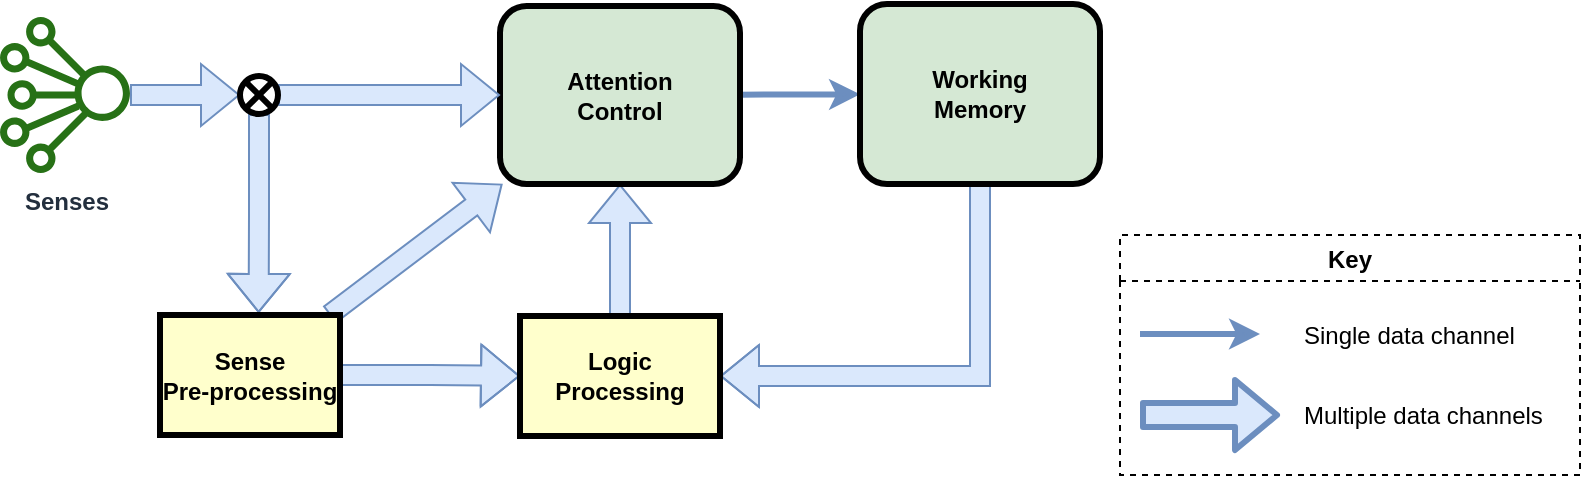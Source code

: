 <mxfile version="12.3.2" type="device" pages="2"><diagram id="9cVpLjDewYbODOeYC-9h" name="basic-state-machine"><mxGraphModel dx="1185" dy="685" grid="1" gridSize="10" guides="1" tooltips="1" connect="1" arrows="1" fold="1" page="1" pageScale="1" pageWidth="827" pageHeight="1169" math="0" shadow="0"><root><mxCell id="UXM9j36cARbnwU5X0B6o-0"/><mxCell id="UXM9j36cARbnwU5X0B6o-1" parent="UXM9j36cARbnwU5X0B6o-0"/><mxCell id="CiRXPR0tpvng1tBiPYj9-4" style="rounded=0;orthogonalLoop=1;jettySize=auto;html=1;shape=flexArrow;fillColor=#dae8fc;strokeColor=#6c8ebf;entryX=0.5;entryY=1;entryDx=0;entryDy=0;" edge="1" parent="UXM9j36cARbnwU5X0B6o-1" source="CiRXPR0tpvng1tBiPYj9-17" target="CiRXPR0tpvng1tBiPYj9-6"><mxGeometry relative="1" as="geometry"><mxPoint x="290" y="135.5" as="sourcePoint"/></mxGeometry></mxCell><mxCell id="CiRXPR0tpvng1tBiPYj9-5" style="rounded=0;orthogonalLoop=1;jettySize=auto;html=1;strokeWidth=3;fillColor=#dae8fc;strokeColor=#6c8ebf;" edge="1" parent="UXM9j36cARbnwU5X0B6o-1" source="CiRXPR0tpvng1tBiPYj9-6" target="CiRXPR0tpvng1tBiPYj9-9"><mxGeometry relative="1" as="geometry"/></mxCell><mxCell id="CiRXPR0tpvng1tBiPYj9-6" value="Attention&lt;br&gt;Control" style="rounded=1;whiteSpace=wrap;html=1;strokeWidth=3;fillColor=#d5e8d4;strokeColor=#000000;fontStyle=1" vertex="1" parent="UXM9j36cARbnwU5X0B6o-1"><mxGeometry x="260" y="21" width="120" height="89" as="geometry"/></mxCell><mxCell id="CiRXPR0tpvng1tBiPYj9-8" style="rounded=0;orthogonalLoop=1;jettySize=auto;html=1;shape=flexArrow;fillColor=#dae8fc;strokeColor=#6c8ebf;entryX=1;entryY=0.5;entryDx=0;entryDy=0;edgeStyle=orthogonalEdgeStyle;exitX=0.5;exitY=1;exitDx=0;exitDy=0;" edge="1" parent="UXM9j36cARbnwU5X0B6o-1" source="CiRXPR0tpvng1tBiPYj9-9" target="CiRXPR0tpvng1tBiPYj9-17"><mxGeometry relative="1" as="geometry"><mxPoint x="370" y="210.833" as="targetPoint"/><Array as="points"><mxPoint x="500" y="206"/></Array></mxGeometry></mxCell><mxCell id="CiRXPR0tpvng1tBiPYj9-9" value="Working&lt;br&gt;Memory" style="rounded=1;whiteSpace=wrap;html=1;strokeWidth=3;fillColor=#d5e8d4;strokeColor=#000000;fontStyle=1" vertex="1" parent="UXM9j36cARbnwU5X0B6o-1"><mxGeometry x="440" y="20" width="120" height="90" as="geometry"/></mxCell><mxCell id="CiRXPR0tpvng1tBiPYj9-22" style="edgeStyle=orthogonalEdgeStyle;rounded=0;orthogonalLoop=1;jettySize=auto;html=1;entryX=0;entryY=0.5;entryDx=0;entryDy=0;shape=flexArrow;fillColor=#dae8fc;strokeColor=#6c8ebf;" edge="1" parent="UXM9j36cARbnwU5X0B6o-1" source="CiRXPR0tpvng1tBiPYj9-23" target="CiRXPR0tpvng1tBiPYj9-26"><mxGeometry relative="1" as="geometry"/></mxCell><mxCell id="CiRXPR0tpvng1tBiPYj9-23" value="Senses" style="outlineConnect=0;fontColor=#232F3E;gradientColor=none;fillColor=#277116;strokeColor=none;dashed=0;verticalLabelPosition=bottom;verticalAlign=top;align=center;html=1;fontSize=12;fontStyle=1;aspect=fixed;pointerEvents=1;shape=mxgraph.aws4.iot_analytics_channel;" vertex="1" parent="UXM9j36cARbnwU5X0B6o-1"><mxGeometry x="10" y="26.5" width="65" height="78" as="geometry"/></mxCell><mxCell id="CiRXPR0tpvng1tBiPYj9-24" style="edgeStyle=orthogonalEdgeStyle;rounded=0;orthogonalLoop=1;jettySize=auto;html=1;shape=flexArrow;fillColor=#dae8fc;strokeColor=#6c8ebf;" edge="1" parent="UXM9j36cARbnwU5X0B6o-1" source="CiRXPR0tpvng1tBiPYj9-26" target="CiRXPR0tpvng1tBiPYj9-6"><mxGeometry relative="1" as="geometry"/></mxCell><mxCell id="CiRXPR0tpvng1tBiPYj9-25" style="rounded=0;orthogonalLoop=1;jettySize=auto;html=1;shape=flexArrow;fillColor=#dae8fc;strokeColor=#6c8ebf;entryX=0.548;entryY=-0.017;entryDx=0;entryDy=0;entryPerimeter=0;edgeStyle=orthogonalEdgeStyle;" edge="1" parent="UXM9j36cARbnwU5X0B6o-1" source="CiRXPR0tpvng1tBiPYj9-26" target="CiRXPR0tpvng1tBiPYj9-21"><mxGeometry relative="1" as="geometry"><mxPoint x="136" y="165.5" as="targetPoint"/></mxGeometry></mxCell><mxCell id="CiRXPR0tpvng1tBiPYj9-26" value="" style="shape=sumEllipse;perimeter=ellipsePerimeter;whiteSpace=wrap;html=1;backgroundOutline=1;strokeColor=#000000;strokeWidth=3;" vertex="1" parent="UXM9j36cARbnwU5X0B6o-1"><mxGeometry x="130" y="56" width="19" height="19" as="geometry"/></mxCell><mxCell id="CiRXPR0tpvng1tBiPYj9-27" style="edgeStyle=orthogonalEdgeStyle;rounded=0;orthogonalLoop=1;jettySize=auto;html=1;shape=flexArrow;fillColor=#dae8fc;strokeColor=#6c8ebf;" edge="1" parent="UXM9j36cARbnwU5X0B6o-1" source="CiRXPR0tpvng1tBiPYj9-21" target="CiRXPR0tpvng1tBiPYj9-17"><mxGeometry relative="1" as="geometry"/></mxCell><mxCell id="CiRXPR0tpvng1tBiPYj9-32" value="Key" style="swimlane;strokeColor=#000000;strokeWidth=1;dashed=1;align=center;" vertex="1" parent="UXM9j36cARbnwU5X0B6o-1"><mxGeometry x="570" y="135.5" width="230" height="120" as="geometry"/></mxCell><mxCell id="CiRXPR0tpvng1tBiPYj9-33" value="" style="endArrow=classic;html=1;strokeWidth=3;fillColor=#dae8fc;strokeColor=#6c8ebf;shape=flexArrow;" edge="1" parent="CiRXPR0tpvng1tBiPYj9-32"><mxGeometry width="50" height="50" relative="1" as="geometry"><mxPoint x="10" y="90" as="sourcePoint"/><mxPoint x="80" y="90" as="targetPoint"/></mxGeometry></mxCell><mxCell id="CiRXPR0tpvng1tBiPYj9-34" value="Single data channel" style="text;html=1;strokeColor=none;fillColor=none;align=left;verticalAlign=middle;whiteSpace=wrap;rounded=0;dashed=1;" vertex="1" parent="CiRXPR0tpvng1tBiPYj9-32"><mxGeometry x="90" y="40" width="140" height="20" as="geometry"/></mxCell><mxCell id="CiRXPR0tpvng1tBiPYj9-35" value="Multiple data channels" style="text;html=1;strokeColor=none;fillColor=none;align=left;verticalAlign=middle;whiteSpace=wrap;rounded=0;dashed=1;" vertex="1" parent="CiRXPR0tpvng1tBiPYj9-32"><mxGeometry x="90" y="80" width="140" height="20" as="geometry"/></mxCell><mxCell id="CiRXPR0tpvng1tBiPYj9-36" value="" style="endArrow=classic;html=1;strokeWidth=3;fillColor=#dae8fc;strokeColor=#6c8ebf;" edge="1" parent="CiRXPR0tpvng1tBiPYj9-32"><mxGeometry width="50" height="50" relative="1" as="geometry"><mxPoint x="10" y="49.5" as="sourcePoint"/><mxPoint x="70" y="49.5" as="targetPoint"/></mxGeometry></mxCell><mxCell id="CiRXPR0tpvng1tBiPYj9-43" style="rounded=0;orthogonalLoop=1;jettySize=auto;html=1;shape=flexArrow;fillColor=#dae8fc;strokeColor=#6c8ebf;" edge="1" parent="UXM9j36cARbnwU5X0B6o-1" source="CiRXPR0tpvng1tBiPYj9-21" target="CiRXPR0tpvng1tBiPYj9-6"><mxGeometry relative="1" as="geometry"><mxPoint x="180" y="205.5" as="sourcePoint"/><mxPoint x="260" y="121" as="targetPoint"/></mxGeometry></mxCell><mxCell id="CiRXPR0tpvng1tBiPYj9-21" value="Sense&#10;Pre-processing" style="whiteSpace=wrap;align=center;verticalAlign=middle;fontStyle=1;strokeWidth=3;fillColor=#FFFFCC" vertex="1" parent="UXM9j36cARbnwU5X0B6o-1"><mxGeometry x="90" y="175.5" width="90" height="60" as="geometry"/></mxCell><mxCell id="CiRXPR0tpvng1tBiPYj9-17" value="Logic&#10;Processing" style="whiteSpace=wrap;align=center;verticalAlign=middle;fontStyle=1;strokeWidth=3;fillColor=#FFFFCC" vertex="1" parent="UXM9j36cARbnwU5X0B6o-1"><mxGeometry x="270" y="176" width="100" height="60" as="geometry"/></mxCell></root></mxGraphModel></diagram><diagram id="tH9KbXiPb9g6bRNzlGBP" name="sample"><mxGraphModel dx="2272" dy="822" grid="1" gridSize="10" guides="1" tooltips="1" connect="1" arrows="1" fold="1" page="1" pageScale="1" pageWidth="850" pageHeight="1100" math="0" shadow="0"><root><mxCell id="tf9hn08iEEeP79UZj41Y-0"/><mxCell id="tf9hn08iEEeP79UZj41Y-1" parent="tf9hn08iEEeP79UZj41Y-0"/><mxCell id="eYJyfWhqS5gVfBCPj7xY-7" style="rounded=0;orthogonalLoop=1;jettySize=auto;html=1;shape=flexArrow;fillColor=#dae8fc;strokeColor=#6c8ebf;" parent="tf9hn08iEEeP79UZj41Y-1" source="eYJyfWhqS5gVfBCPj7xY-3" target="buPZH4C9UyL7F6Tmg2io-0" edge="1"><mxGeometry relative="1" as="geometry"/></mxCell><mxCell id="6zEW-WFVkeG7SYZDTxiy-12" style="edgeStyle=orthogonalEdgeStyle;rounded=0;orthogonalLoop=1;jettySize=auto;html=1;entryX=0.5;entryY=0;entryDx=0;entryDy=0;fillColor=#dae8fc;strokeColor=#6c8ebf;strokeWidth=3;" parent="tf9hn08iEEeP79UZj41Y-1" source="kQQYcMag5x8irjgTKtCv-0" target="6zEW-WFVkeG7SYZDTxiy-10" edge="1"><mxGeometry relative="1" as="geometry"/></mxCell><mxCell id="thBa8MXQlyVyjJkjQiXx-1" style="edgeStyle=orthogonalEdgeStyle;rounded=0;orthogonalLoop=1;jettySize=auto;html=1;fillColor=#dae8fc;strokeColor=#6c8ebf;strokeWidth=3;" parent="tf9hn08iEEeP79UZj41Y-1" source="kQQYcMag5x8irjgTKtCv-0" target="thBa8MXQlyVyjJkjQiXx-0" edge="1"><mxGeometry relative="1" as="geometry"/></mxCell><mxCell id="kQQYcMag5x8irjgTKtCv-0" value="Conscious Feedback" style="shape=process;whiteSpace=wrap;align=center;verticalAlign=middle;size=0.048;fontStyle=1;strokeWidth=3;fillColor=#FFCCCC" parent="tf9hn08iEEeP79UZj41Y-1" vertex="1"><mxGeometry x="350" y="490" width="150" height="31" as="geometry"/></mxCell><mxCell id="6zEW-WFVkeG7SYZDTxiy-17" style="rounded=0;orthogonalLoop=1;jettySize=auto;html=1;shape=flexArrow;fillColor=#dae8fc;strokeColor=#6c8ebf;entryX=0.5;entryY=1;entryDx=0;entryDy=0;exitX=0.556;exitY=0;exitDx=0;exitDy=0;exitPerimeter=0;" parent="tf9hn08iEEeP79UZj41Y-1" source="WBPvgpryLSOvHPKvin3r-3" target="buPZH4C9UyL7F6Tmg2io-0" edge="1"><mxGeometry relative="1" as="geometry"><mxPoint x="180" y="680" as="sourcePoint"/></mxGeometry></mxCell><mxCell id="thBa8MXQlyVyjJkjQiXx-3" style="rounded=0;orthogonalLoop=1;jettySize=auto;html=1;strokeWidth=3;fillColor=#dae8fc;strokeColor=#6c8ebf;" parent="tf9hn08iEEeP79UZj41Y-1" source="buPZH4C9UyL7F6Tmg2io-0" target="buPZH4C9UyL7F6Tmg2io-2" edge="1"><mxGeometry relative="1" as="geometry"/></mxCell><mxCell id="buPZH4C9UyL7F6Tmg2io-0" value="Attention&lt;br&gt;Attenuator" style="rounded=1;whiteSpace=wrap;html=1;strokeWidth=3;fillColor=#d5e8d4;strokeColor=#000000;fontStyle=1" parent="tf9hn08iEEeP79UZj41Y-1" vertex="1"><mxGeometry x="150" y="565.5" width="120" height="89" as="geometry"/></mxCell><mxCell id="6zEW-WFVkeG7SYZDTxiy-13" style="edgeStyle=orthogonalEdgeStyle;rounded=0;orthogonalLoop=1;jettySize=auto;html=1;shape=flexArrow;fillColor=#dae8fc;strokeColor=#6c8ebf;" parent="tf9hn08iEEeP79UZj41Y-1" source="buPZH4C9UyL7F6Tmg2io-2" target="kQQYcMag5x8irjgTKtCv-0" edge="1"><mxGeometry relative="1" as="geometry"/></mxCell><mxCell id="6zEW-WFVkeG7SYZDTxiy-18" style="rounded=0;orthogonalLoop=1;jettySize=auto;html=1;shape=flexArrow;fillColor=#dae8fc;strokeColor=#6c8ebf;" parent="tf9hn08iEEeP79UZj41Y-1" source="buPZH4C9UyL7F6Tmg2io-2" target="WBPvgpryLSOvHPKvin3r-3" edge="1"><mxGeometry relative="1" as="geometry"/></mxCell><mxCell id="buPZH4C9UyL7F6Tmg2io-2" value="Working&lt;br&gt;Memory" style="rounded=1;whiteSpace=wrap;html=1;strokeWidth=3;fillColor=#d5e8d4;strokeColor=#000000;fontStyle=1" parent="tf9hn08iEEeP79UZj41Y-1" vertex="1"><mxGeometry x="370" y="565.5" width="110" height="90" as="geometry"/></mxCell><mxCell id="6zEW-WFVkeG7SYZDTxiy-19" style="edgeStyle=orthogonalEdgeStyle;shape=flexArrow;rounded=0;orthogonalLoop=1;jettySize=auto;html=1;fillColor=#dae8fc;strokeColor=#6c8ebf;exitX=0.5;exitY=1;exitDx=0;exitDy=0;" parent="tf9hn08iEEeP79UZj41Y-1" source="buPZH4C9UyL7F6Tmg2io-3" edge="1"><mxGeometry relative="1" as="geometry"><Array as="points"><mxPoint x="575" y="749"/></Array><mxPoint x="480" y="750" as="targetPoint"/></mxGeometry></mxCell><mxCell id="buPZH4C9UyL7F6Tmg2io-3" value="Short&lt;br&gt;Term&lt;br&gt;Memory" style="rounded=1;whiteSpace=wrap;html=1;strokeWidth=3;fillColor=#d5e8d4;strokeColor=#000000;fontStyle=1" parent="tf9hn08iEEeP79UZj41Y-1" vertex="1"><mxGeometry x="520" y="565.5" width="110" height="90" as="geometry"/></mxCell><mxCell id="6zEW-WFVkeG7SYZDTxiy-20" style="edgeStyle=orthogonalEdgeStyle;shape=flexArrow;rounded=0;orthogonalLoop=1;jettySize=auto;html=1;fillColor=#dae8fc;strokeColor=#6c8ebf;entryX=1.008;entryY=0.582;entryDx=0;entryDy=0;entryPerimeter=0;" parent="tf9hn08iEEeP79UZj41Y-1" source="buPZH4C9UyL7F6Tmg2io-4" target="eYJyfWhqS5gVfBCPj7xY-1" edge="1"><mxGeometry relative="1" as="geometry"><Array as="points"><mxPoint x="720" y="785"/></Array><mxPoint x="490" y="785" as="targetPoint"/></mxGeometry></mxCell><mxCell id="buPZH4C9UyL7F6Tmg2io-4" value="Long&lt;br&gt;Term&lt;br&gt;Memory" style="rounded=1;whiteSpace=wrap;html=1;strokeWidth=3;fillColor=#d5e8d4;strokeColor=#000000;fontStyle=1" parent="tf9hn08iEEeP79UZj41Y-1" vertex="1"><mxGeometry x="670" y="565.5" width="100" height="90" as="geometry"/></mxCell><mxCell id="WBPvgpryLSOvHPKvin3r-4" value="" style="group" parent="tf9hn08iEEeP79UZj41Y-1" vertex="1" connectable="0"><mxGeometry x="160" y="720" width="100" height="80" as="geometry"/></mxCell><mxCell id="WBPvgpryLSOvHPKvin3r-1" value="" style="whiteSpace=wrap;align=center;verticalAlign=middle;fontStyle=1;strokeWidth=3;fillColor=#FFFFCC" parent="WBPvgpryLSOvHPKvin3r-4" vertex="1"><mxGeometry x="10" y="20" width="90" height="60" as="geometry"/></mxCell><mxCell id="WBPvgpryLSOvHPKvin3r-2" value="" style="whiteSpace=wrap;align=center;verticalAlign=middle;fontStyle=1;strokeWidth=3;fillColor=#FFFFCC" parent="WBPvgpryLSOvHPKvin3r-4" vertex="1"><mxGeometry x="5" y="10" width="90" height="60" as="geometry"/></mxCell><mxCell id="WBPvgpryLSOvHPKvin3r-3" value="Processors" style="whiteSpace=wrap;align=center;verticalAlign=middle;fontStyle=1;strokeWidth=3;fillColor=#FFFFCC" parent="WBPvgpryLSOvHPKvin3r-4" vertex="1"><mxGeometry width="90" height="60" as="geometry"/></mxCell><mxCell id="6zEW-WFVkeG7SYZDTxiy-4" value="" style="group" parent="tf9hn08iEEeP79UZj41Y-1" vertex="1" connectable="0"><mxGeometry x="-20" y="720" width="100" height="80" as="geometry"/></mxCell><mxCell id="6zEW-WFVkeG7SYZDTxiy-5" value="" style="whiteSpace=wrap;align=center;verticalAlign=middle;fontStyle=1;strokeWidth=3;fillColor=#FFFFCC" parent="6zEW-WFVkeG7SYZDTxiy-4" vertex="1"><mxGeometry x="10" y="20" width="90" height="60" as="geometry"/></mxCell><mxCell id="6zEW-WFVkeG7SYZDTxiy-6" value="" style="whiteSpace=wrap;align=center;verticalAlign=middle;fontStyle=1;strokeWidth=3;fillColor=#FFFFCC" parent="6zEW-WFVkeG7SYZDTxiy-4" vertex="1"><mxGeometry x="5" y="10" width="90" height="60" as="geometry"/></mxCell><mxCell id="6zEW-WFVkeG7SYZDTxiy-7" value="Interceptors" style="whiteSpace=wrap;align=center;verticalAlign=middle;fontStyle=1;strokeWidth=3;fillColor=#FFFFCC" parent="6zEW-WFVkeG7SYZDTxiy-4" vertex="1"><mxGeometry width="90" height="60" as="geometry"/></mxCell><mxCell id="6zEW-WFVkeG7SYZDTxiy-11" style="edgeStyle=orthogonalEdgeStyle;rounded=0;orthogonalLoop=1;jettySize=auto;html=1;entryX=0;entryY=0.5;entryDx=0;entryDy=0;shape=flexArrow;fillColor=#dae8fc;strokeColor=#6c8ebf;" parent="tf9hn08iEEeP79UZj41Y-1" source="6zEW-WFVkeG7SYZDTxiy-8" target="6zEW-WFVkeG7SYZDTxiy-10" edge="1"><mxGeometry relative="1" as="geometry"/></mxCell><mxCell id="6zEW-WFVkeG7SYZDTxiy-8" value="Inputs&lt;br&gt;(senses)" style="outlineConnect=0;fontColor=#232F3E;gradientColor=none;fillColor=#277116;strokeColor=none;dashed=0;verticalLabelPosition=bottom;verticalAlign=top;align=center;html=1;fontSize=12;fontStyle=1;aspect=fixed;pointerEvents=1;shape=mxgraph.aws4.iot_analytics_channel;" parent="tf9hn08iEEeP79UZj41Y-1" vertex="1"><mxGeometry x="-100" y="571" width="65" height="78" as="geometry"/></mxCell><mxCell id="6zEW-WFVkeG7SYZDTxiy-14" style="edgeStyle=orthogonalEdgeStyle;rounded=0;orthogonalLoop=1;jettySize=auto;html=1;shape=flexArrow;fillColor=#dae8fc;strokeColor=#6c8ebf;" parent="tf9hn08iEEeP79UZj41Y-1" source="6zEW-WFVkeG7SYZDTxiy-10" target="buPZH4C9UyL7F6Tmg2io-0" edge="1"><mxGeometry relative="1" as="geometry"/></mxCell><mxCell id="6zEW-WFVkeG7SYZDTxiy-15" style="rounded=0;orthogonalLoop=1;jettySize=auto;html=1;shape=flexArrow;fillColor=#dae8fc;strokeColor=#6c8ebf;entryX=0.548;entryY=-0.017;entryDx=0;entryDy=0;entryPerimeter=0;edgeStyle=orthogonalEdgeStyle;" parent="tf9hn08iEEeP79UZj41Y-1" source="6zEW-WFVkeG7SYZDTxiy-10" target="6zEW-WFVkeG7SYZDTxiy-7" edge="1"><mxGeometry relative="1" as="geometry"><mxPoint x="26" y="710" as="targetPoint"/></mxGeometry></mxCell><mxCell id="6zEW-WFVkeG7SYZDTxiy-10" value="" style="shape=sumEllipse;perimeter=ellipsePerimeter;whiteSpace=wrap;html=1;backgroundOutline=1;strokeColor=#000000;strokeWidth=3;" parent="tf9hn08iEEeP79UZj41Y-1" vertex="1"><mxGeometry x="20" y="600.5" width="19" height="19" as="geometry"/></mxCell><mxCell id="6zEW-WFVkeG7SYZDTxiy-16" style="edgeStyle=orthogonalEdgeStyle;rounded=0;orthogonalLoop=1;jettySize=auto;html=1;shape=flexArrow;fillColor=#dae8fc;strokeColor=#6c8ebf;" parent="tf9hn08iEEeP79UZj41Y-1" source="6zEW-WFVkeG7SYZDTxiy-7" target="WBPvgpryLSOvHPKvin3r-3" edge="1"><mxGeometry relative="1" as="geometry"/></mxCell><mxCell id="thBa8MXQlyVyjJkjQiXx-2" style="edgeStyle=orthogonalEdgeStyle;rounded=0;orthogonalLoop=1;jettySize=auto;html=1;fillColor=#dae8fc;strokeColor=#6c8ebf;strokeWidth=3;" parent="tf9hn08iEEeP79UZj41Y-1" source="thBa8MXQlyVyjJkjQiXx-0" target="buPZH4C9UyL7F6Tmg2io-3" edge="1"><mxGeometry relative="1" as="geometry"/></mxCell><mxCell id="thBa8MXQlyVyjJkjQiXx-0" value="Interceptor" style="whiteSpace=wrap;align=center;verticalAlign=middle;fontStyle=1;strokeWidth=3;fillColor=#FFFFCC" parent="tf9hn08iEEeP79UZj41Y-1" vertex="1"><mxGeometry x="540" y="485.5" width="70" height="40" as="geometry"/></mxCell><mxCell id="thBa8MXQlyVyjJkjQiXx-5" style="edgeStyle=none;rounded=0;orthogonalLoop=1;jettySize=auto;html=1;strokeWidth=3;fillColor=#dae8fc;strokeColor=#6c8ebf;" parent="tf9hn08iEEeP79UZj41Y-1" source="thBa8MXQlyVyjJkjQiXx-4" target="buPZH4C9UyL7F6Tmg2io-4" edge="1"><mxGeometry relative="1" as="geometry"/></mxCell><mxCell id="thBa8MXQlyVyjJkjQiXx-4" value="?? Learning ??" style="shape=process;whiteSpace=wrap;align=center;verticalAlign=middle;size=0.048;fontStyle=1;strokeWidth=3;fillColor=#FFCCCC" parent="tf9hn08iEEeP79UZj41Y-1" vertex="1"><mxGeometry x="645" y="490" width="150" height="31" as="geometry"/></mxCell><mxCell id="thBa8MXQlyVyjJkjQiXx-7" value="Key" style="swimlane;strokeColor=#000000;strokeWidth=1;dashed=1;align=center;" parent="tf9hn08iEEeP79UZj41Y-1" vertex="1"><mxGeometry x="600" y="850" width="200" height="120" as="geometry"/></mxCell><mxCell id="thBa8MXQlyVyjJkjQiXx-10" value="" style="endArrow=classic;html=1;strokeWidth=3;fillColor=#dae8fc;strokeColor=#6c8ebf;shape=flexArrow;" parent="thBa8MXQlyVyjJkjQiXx-7" edge="1"><mxGeometry width="50" height="50" relative="1" as="geometry"><mxPoint x="10" y="90" as="sourcePoint"/><mxPoint x="80" y="90" as="targetPoint"/></mxGeometry></mxCell><mxCell id="thBa8MXQlyVyjJkjQiXx-11" value="Single data item" style="text;html=1;strokeColor=none;fillColor=none;align=left;verticalAlign=middle;whiteSpace=wrap;rounded=0;dashed=1;" parent="thBa8MXQlyVyjJkjQiXx-7" vertex="1"><mxGeometry x="90" y="40" width="110" height="20" as="geometry"/></mxCell><mxCell id="thBa8MXQlyVyjJkjQiXx-12" value="Multiple data items" style="text;html=1;strokeColor=none;fillColor=none;align=left;verticalAlign=middle;whiteSpace=wrap;rounded=0;dashed=1;" parent="thBa8MXQlyVyjJkjQiXx-7" vertex="1"><mxGeometry x="90" y="80" width="110" height="20" as="geometry"/></mxCell><mxCell id="thBa8MXQlyVyjJkjQiXx-9" value="" style="endArrow=classic;html=1;strokeWidth=3;fillColor=#dae8fc;strokeColor=#6c8ebf;" parent="tf9hn08iEEeP79UZj41Y-1" edge="1"><mxGeometry width="50" height="50" relative="1" as="geometry"><mxPoint x="610" y="900" as="sourcePoint"/><mxPoint x="670" y="900" as="targetPoint"/></mxGeometry></mxCell><mxCell id="eYJyfWhqS5gVfBCPj7xY-0" value="" style="group" parent="tf9hn08iEEeP79UZj41Y-1" vertex="1" connectable="0"><mxGeometry x="380" y="730" width="100" height="80" as="geometry"/></mxCell><mxCell id="eYJyfWhqS5gVfBCPj7xY-1" value="" style="whiteSpace=wrap;align=center;verticalAlign=middle;fontStyle=1;strokeWidth=3;fillColor=#FFFFCC" parent="eYJyfWhqS5gVfBCPj7xY-0" vertex="1"><mxGeometry x="10" y="20" width="90" height="60" as="geometry"/></mxCell><mxCell id="eYJyfWhqS5gVfBCPj7xY-2" value="" style="whiteSpace=wrap;align=center;verticalAlign=middle;fontStyle=1;strokeWidth=3;fillColor=#FFFFCC" parent="eYJyfWhqS5gVfBCPj7xY-0" vertex="1"><mxGeometry x="5" y="10" width="90" height="60" as="geometry"/></mxCell><mxCell id="eYJyfWhqS5gVfBCPj7xY-3" value="Memory&#10;Fetchers" style="whiteSpace=wrap;align=center;verticalAlign=middle;fontStyle=1;strokeWidth=3;fillColor=#FFFFCC" parent="eYJyfWhqS5gVfBCPj7xY-0" vertex="1"><mxGeometry width="90" height="60" as="geometry"/></mxCell><mxCell id="eYJyfWhqS5gVfBCPj7xY-6" style="rounded=0;orthogonalLoop=1;jettySize=auto;html=1;shape=flexArrow;fillColor=#dae8fc;strokeColor=#6c8ebf;" parent="tf9hn08iEEeP79UZj41Y-1" source="buPZH4C9UyL7F6Tmg2io-2" target="eYJyfWhqS5gVfBCPj7xY-3" edge="1"><mxGeometry relative="1" as="geometry"><mxPoint x="430" y="680" as="sourcePoint"/><mxPoint x="250" y="721.466" as="targetPoint"/></mxGeometry></mxCell></root></mxGraphModel></diagram></mxfile>